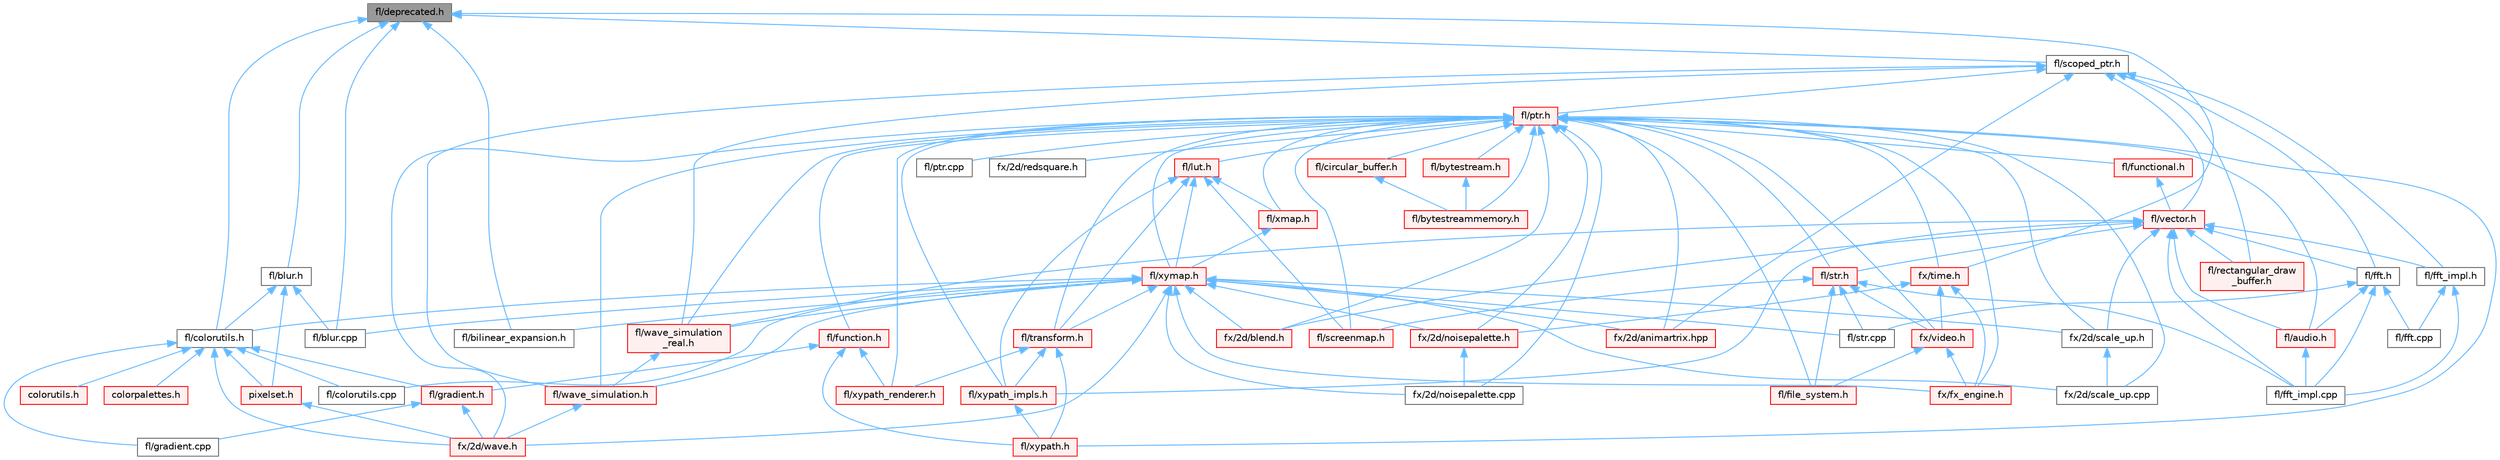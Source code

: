digraph "fl/deprecated.h"
{
 // INTERACTIVE_SVG=YES
 // LATEX_PDF_SIZE
  bgcolor="transparent";
  edge [fontname=Helvetica,fontsize=10,labelfontname=Helvetica,labelfontsize=10];
  node [fontname=Helvetica,fontsize=10,shape=box,height=0.2,width=0.4];
  Node1 [id="Node000001",label="fl/deprecated.h",height=0.2,width=0.4,color="gray40", fillcolor="grey60", style="filled", fontcolor="black",tooltip=" "];
  Node1 -> Node2 [id="edge1_Node000001_Node000002",dir="back",color="steelblue1",style="solid",tooltip=" "];
  Node2 [id="Node000002",label="fl/bilinear_expansion.h",height=0.2,width=0.4,color="grey40", fillcolor="white", style="filled",URL="$da/d34/bilinear__expansion_8h.html",tooltip="Demonstrates how to mix noise generation with color palettes on a 2D LED matrix."];
  Node1 -> Node3 [id="edge2_Node000001_Node000003",dir="back",color="steelblue1",style="solid",tooltip=" "];
  Node3 [id="Node000003",label="fl/blur.cpp",height=0.2,width=0.4,color="grey40", fillcolor="white", style="filled",URL="$de/dc8/blur_8cpp.html",tooltip=" "];
  Node1 -> Node4 [id="edge3_Node000001_Node000004",dir="back",color="steelblue1",style="solid",tooltip=" "];
  Node4 [id="Node000004",label="fl/blur.h",height=0.2,width=0.4,color="grey40", fillcolor="white", style="filled",URL="$d4/df5/blur_8h.html",tooltip=" "];
  Node4 -> Node3 [id="edge4_Node000004_Node000003",dir="back",color="steelblue1",style="solid",tooltip=" "];
  Node4 -> Node5 [id="edge5_Node000004_Node000005",dir="back",color="steelblue1",style="solid",tooltip=" "];
  Node5 [id="Node000005",label="fl/colorutils.h",height=0.2,width=0.4,color="grey40", fillcolor="white", style="filled",URL="$d7/df9/fl_2colorutils_8h.html",tooltip="Utility functions for color fill, palettes, blending, and more."];
  Node5 -> Node6 [id="edge6_Node000005_Node000006",dir="back",color="steelblue1",style="solid",tooltip=" "];
  Node6 [id="Node000006",label="colorpalettes.h",height=0.2,width=0.4,color="red", fillcolor="#FFF0F0", style="filled",URL="$dc/dcc/colorpalettes_8h.html",tooltip="Declarations for the predefined color palettes supplied by FastLED."];
  Node5 -> Node146 [id="edge7_Node000005_Node000146",dir="back",color="steelblue1",style="solid",tooltip=" "];
  Node146 [id="Node000146",label="colorutils.h",height=0.2,width=0.4,color="red", fillcolor="#FFF0F0", style="filled",URL="$d1/dfb/colorutils_8h.html",tooltip=" "];
  Node5 -> Node108 [id="edge8_Node000005_Node000108",dir="back",color="steelblue1",style="solid",tooltip=" "];
  Node108 [id="Node000108",label="fl/colorutils.cpp",height=0.2,width=0.4,color="grey40", fillcolor="white", style="filled",URL="$da/d2d/colorutils_8cpp.html",tooltip="Misc utility functions for palettes, blending, and more."];
  Node5 -> Node147 [id="edge9_Node000005_Node000147",dir="back",color="steelblue1",style="solid",tooltip=" "];
  Node147 [id="Node000147",label="fl/gradient.cpp",height=0.2,width=0.4,color="grey40", fillcolor="white", style="filled",URL="$d3/d77/gradient_8cpp.html",tooltip=" "];
  Node5 -> Node148 [id="edge10_Node000005_Node000148",dir="back",color="steelblue1",style="solid",tooltip=" "];
  Node148 [id="Node000148",label="fl/gradient.h",height=0.2,width=0.4,color="red", fillcolor="#FFF0F0", style="filled",URL="$db/dfe/gradient_8h.html",tooltip=" "];
  Node148 -> Node147 [id="edge11_Node000148_Node000147",dir="back",color="steelblue1",style="solid",tooltip=" "];
  Node148 -> Node138 [id="edge12_Node000148_Node000138",dir="back",color="steelblue1",style="solid",tooltip=" "];
  Node138 [id="Node000138",label="fx/2d/wave.h",height=0.2,width=0.4,color="red", fillcolor="#FFF0F0", style="filled",URL="$de/de9/src_2fx_22d_2wave_8h.html",tooltip=" "];
  Node5 -> Node138 [id="edge13_Node000005_Node000138",dir="back",color="steelblue1",style="solid",tooltip=" "];
  Node5 -> Node136 [id="edge14_Node000005_Node000136",dir="back",color="steelblue1",style="solid",tooltip=" "];
  Node136 [id="Node000136",label="pixelset.h",height=0.2,width=0.4,color="red", fillcolor="#FFF0F0", style="filled",URL="$d4/d46/pixelset_8h.html",tooltip="Declares classes for managing logical groups of LEDs."];
  Node136 -> Node138 [id="edge15_Node000136_Node000138",dir="back",color="steelblue1",style="solid",tooltip=" "];
  Node4 -> Node136 [id="edge16_Node000004_Node000136",dir="back",color="steelblue1",style="solid",tooltip=" "];
  Node1 -> Node5 [id="edge17_Node000001_Node000005",dir="back",color="steelblue1",style="solid",tooltip=" "];
  Node1 -> Node153 [id="edge18_Node000001_Node000153",dir="back",color="steelblue1",style="solid",tooltip=" "];
  Node153 [id="Node000153",label="fl/scoped_ptr.h",height=0.2,width=0.4,color="grey40", fillcolor="white", style="filled",URL="$d0/d44/scoped__ptr_8h.html",tooltip=" "];
  Node153 -> Node154 [id="edge19_Node000153_Node000154",dir="back",color="steelblue1",style="solid",tooltip=" "];
  Node154 [id="Node000154",label="fl/fft.h",height=0.2,width=0.4,color="grey40", fillcolor="white", style="filled",URL="$d7/d76/fft_8h.html",tooltip=" "];
  Node154 -> Node155 [id="edge20_Node000154_Node000155",dir="back",color="steelblue1",style="solid",tooltip=" "];
  Node155 [id="Node000155",label="fl/audio.h",height=0.2,width=0.4,color="red", fillcolor="#FFF0F0", style="filled",URL="$da/d09/audio_8h.html",tooltip=" "];
  Node155 -> Node109 [id="edge21_Node000155_Node000109",dir="back",color="steelblue1",style="solid",tooltip=" "];
  Node109 [id="Node000109",label="fl/fft_impl.cpp",height=0.2,width=0.4,color="grey40", fillcolor="white", style="filled",URL="$d1/dff/fft__impl_8cpp.html",tooltip=" "];
  Node154 -> Node167 [id="edge22_Node000154_Node000167",dir="back",color="steelblue1",style="solid",tooltip=" "];
  Node167 [id="Node000167",label="fl/fft.cpp",height=0.2,width=0.4,color="grey40", fillcolor="white", style="filled",URL="$db/d03/fft_8cpp.html",tooltip=" "];
  Node154 -> Node109 [id="edge23_Node000154_Node000109",dir="back",color="steelblue1",style="solid",tooltip=" "];
  Node154 -> Node168 [id="edge24_Node000154_Node000168",dir="back",color="steelblue1",style="solid",tooltip=" "];
  Node168 [id="Node000168",label="fl/str.cpp",height=0.2,width=0.4,color="grey40", fillcolor="white", style="filled",URL="$d1/d1f/str_8cpp.html",tooltip=" "];
  Node153 -> Node169 [id="edge25_Node000153_Node000169",dir="back",color="steelblue1",style="solid",tooltip=" "];
  Node169 [id="Node000169",label="fl/fft_impl.h",height=0.2,width=0.4,color="grey40", fillcolor="white", style="filled",URL="$df/d73/fft__impl_8h.html",tooltip=" "];
  Node169 -> Node167 [id="edge26_Node000169_Node000167",dir="back",color="steelblue1",style="solid",tooltip=" "];
  Node169 -> Node109 [id="edge27_Node000169_Node000109",dir="back",color="steelblue1",style="solid",tooltip=" "];
  Node153 -> Node170 [id="edge28_Node000153_Node000170",dir="back",color="steelblue1",style="solid",tooltip=" "];
  Node170 [id="Node000170",label="fl/ptr.h",height=0.2,width=0.4,color="red", fillcolor="#FFF0F0", style="filled",URL="$dd/d98/ptr_8h.html",tooltip=" "];
  Node170 -> Node155 [id="edge29_Node000170_Node000155",dir="back",color="steelblue1",style="solid",tooltip=" "];
  Node170 -> Node171 [id="edge30_Node000170_Node000171",dir="back",color="steelblue1",style="solid",tooltip=" "];
  Node171 [id="Node000171",label="fl/bytestream.h",height=0.2,width=0.4,color="red", fillcolor="#FFF0F0", style="filled",URL="$dd/d2b/bytestream_8h.html",tooltip=" "];
  Node171 -> Node172 [id="edge31_Node000171_Node000172",dir="back",color="steelblue1",style="solid",tooltip=" "];
  Node172 [id="Node000172",label="fl/bytestreammemory.h",height=0.2,width=0.4,color="red", fillcolor="#FFF0F0", style="filled",URL="$d1/d24/bytestreammemory_8h.html",tooltip=" "];
  Node170 -> Node172 [id="edge32_Node000170_Node000172",dir="back",color="steelblue1",style="solid",tooltip=" "];
  Node170 -> Node181 [id="edge33_Node000170_Node000181",dir="back",color="steelblue1",style="solid",tooltip=" "];
  Node181 [id="Node000181",label="fl/circular_buffer.h",height=0.2,width=0.4,color="red", fillcolor="#FFF0F0", style="filled",URL="$d9/d43/circular__buffer_8h.html",tooltip=" "];
  Node181 -> Node172 [id="edge34_Node000181_Node000172",dir="back",color="steelblue1",style="solid",tooltip=" "];
  Node170 -> Node182 [id="edge35_Node000170_Node000182",dir="back",color="steelblue1",style="solid",tooltip=" "];
  Node182 [id="Node000182",label="fl/file_system.h",height=0.2,width=0.4,color="red", fillcolor="#FFF0F0", style="filled",URL="$d6/d8d/file__system_8h.html",tooltip=" "];
  Node170 -> Node184 [id="edge36_Node000170_Node000184",dir="back",color="steelblue1",style="solid",tooltip=" "];
  Node184 [id="Node000184",label="fl/function.h",height=0.2,width=0.4,color="red", fillcolor="#FFF0F0", style="filled",URL="$dd/d67/function_8h.html",tooltip=" "];
  Node184 -> Node148 [id="edge37_Node000184_Node000148",dir="back",color="steelblue1",style="solid",tooltip=" "];
  Node184 -> Node186 [id="edge38_Node000184_Node000186",dir="back",color="steelblue1",style="solid",tooltip=" "];
  Node186 [id="Node000186",label="fl/xypath.h",height=0.2,width=0.4,color="red", fillcolor="#FFF0F0", style="filled",URL="$d5/df2/xypath_8h.html",tooltip=" "];
  Node184 -> Node193 [id="edge39_Node000184_Node000193",dir="back",color="steelblue1",style="solid",tooltip=" "];
  Node193 [id="Node000193",label="fl/xypath_renderer.h",height=0.2,width=0.4,color="red", fillcolor="#FFF0F0", style="filled",URL="$d2/d88/xypath__renderer_8h.html",tooltip=" "];
  Node170 -> Node194 [id="edge40_Node000170_Node000194",dir="back",color="steelblue1",style="solid",tooltip=" "];
  Node194 [id="Node000194",label="fl/functional.h",height=0.2,width=0.4,color="red", fillcolor="#FFF0F0", style="filled",URL="$d8/dea/functional_8h.html",tooltip=" "];
  Node194 -> Node196 [id="edge41_Node000194_Node000196",dir="back",color="steelblue1",style="solid",tooltip=" "];
  Node196 [id="Node000196",label="fl/vector.h",height=0.2,width=0.4,color="red", fillcolor="#FFF0F0", style="filled",URL="$d6/d68/vector_8h.html",tooltip=" "];
  Node196 -> Node155 [id="edge42_Node000196_Node000155",dir="back",color="steelblue1",style="solid",tooltip=" "];
  Node196 -> Node154 [id="edge43_Node000196_Node000154",dir="back",color="steelblue1",style="solid",tooltip=" "];
  Node196 -> Node109 [id="edge44_Node000196_Node000109",dir="back",color="steelblue1",style="solid",tooltip=" "];
  Node196 -> Node169 [id="edge45_Node000196_Node000169",dir="back",color="steelblue1",style="solid",tooltip=" "];
  Node196 -> Node213 [id="edge46_Node000196_Node000213",dir="back",color="steelblue1",style="solid",tooltip=" "];
  Node213 [id="Node000213",label="fl/rectangular_draw\l_buffer.h",height=0.2,width=0.4,color="red", fillcolor="#FFF0F0", style="filled",URL="$d9/df3/rectangular__draw__buffer_8h.html",tooltip=" "];
  Node196 -> Node219 [id="edge47_Node000196_Node000219",dir="back",color="steelblue1",style="solid",tooltip=" "];
  Node219 [id="Node000219",label="fl/str.h",height=0.2,width=0.4,color="red", fillcolor="#FFF0F0", style="filled",URL="$d1/d93/str_8h.html",tooltip=" "];
  Node219 -> Node109 [id="edge48_Node000219_Node000109",dir="back",color="steelblue1",style="solid",tooltip=" "];
  Node219 -> Node182 [id="edge49_Node000219_Node000182",dir="back",color="steelblue1",style="solid",tooltip=" "];
  Node219 -> Node216 [id="edge50_Node000219_Node000216",dir="back",color="steelblue1",style="solid",tooltip=" "];
  Node216 [id="Node000216",label="fl/screenmap.h",height=0.2,width=0.4,color="red", fillcolor="#FFF0F0", style="filled",URL="$d7/d97/screenmap_8h.html",tooltip=" "];
  Node219 -> Node168 [id="edge51_Node000219_Node000168",dir="back",color="steelblue1",style="solid",tooltip=" "];
  Node219 -> Node255 [id="edge52_Node000219_Node000255",dir="back",color="steelblue1",style="solid",tooltip=" "];
  Node255 [id="Node000255",label="fx/video.h",height=0.2,width=0.4,color="red", fillcolor="#FFF0F0", style="filled",URL="$dd/d78/video_8h.html",tooltip=" "];
  Node255 -> Node182 [id="edge53_Node000255_Node000182",dir="back",color="steelblue1",style="solid",tooltip=" "];
  Node255 -> Node161 [id="edge54_Node000255_Node000161",dir="back",color="steelblue1",style="solid",tooltip=" "];
  Node161 [id="Node000161",label="fx/fx_engine.h",height=0.2,width=0.4,color="red", fillcolor="#FFF0F0", style="filled",URL="$d9/d3c/fx__engine_8h.html",tooltip=" "];
  Node196 -> Node246 [id="edge55_Node000196_Node000246",dir="back",color="steelblue1",style="solid",tooltip=" "];
  Node246 [id="Node000246",label="fl/wave_simulation\l_real.h",height=0.2,width=0.4,color="red", fillcolor="#FFF0F0", style="filled",URL="$dd/d8e/wave__simulation__real_8h.html",tooltip=" "];
  Node246 -> Node205 [id="edge56_Node000246_Node000205",dir="back",color="steelblue1",style="solid",tooltip=" "];
  Node205 [id="Node000205",label="fl/wave_simulation.h",height=0.2,width=0.4,color="red", fillcolor="#FFF0F0", style="filled",URL="$dc/d36/wave__simulation_8h.html",tooltip=" "];
  Node205 -> Node138 [id="edge57_Node000205_Node000138",dir="back",color="steelblue1",style="solid",tooltip=" "];
  Node196 -> Node231 [id="edge58_Node000196_Node000231",dir="back",color="steelblue1",style="solid",tooltip=" "];
  Node231 [id="Node000231",label="fl/xypath_impls.h",height=0.2,width=0.4,color="red", fillcolor="#FFF0F0", style="filled",URL="$d8/d5f/xypath__impls_8h.html",tooltip=" "];
  Node231 -> Node186 [id="edge59_Node000231_Node000186",dir="back",color="steelblue1",style="solid",tooltip=" "];
  Node196 -> Node248 [id="edge60_Node000196_Node000248",dir="back",color="steelblue1",style="solid",tooltip=" "];
  Node248 [id="Node000248",label="fx/2d/blend.h",height=0.2,width=0.4,color="red", fillcolor="#FFF0F0", style="filled",URL="$d8/d4e/blend_8h.html",tooltip=" "];
  Node196 -> Node245 [id="edge61_Node000196_Node000245",dir="back",color="steelblue1",style="solid",tooltip=" "];
  Node245 [id="Node000245",label="fx/2d/scale_up.h",height=0.2,width=0.4,color="grey40", fillcolor="white", style="filled",URL="$d2/d74/scale__up_8h.html",tooltip="Expands a grid using bilinear interpolation and scaling up."];
  Node245 -> Node121 [id="edge62_Node000245_Node000121",dir="back",color="steelblue1",style="solid",tooltip=" "];
  Node121 [id="Node000121",label="fx/2d/scale_up.cpp",height=0.2,width=0.4,color="grey40", fillcolor="white", style="filled",URL="$dc/d8c/scale__up_8cpp.html",tooltip=" "];
  Node170 -> Node228 [id="edge63_Node000170_Node000228",dir="back",color="steelblue1",style="solid",tooltip=" "];
  Node228 [id="Node000228",label="fl/lut.h",height=0.2,width=0.4,color="red", fillcolor="#FFF0F0", style="filled",URL="$db/d54/lut_8h.html",tooltip=" "];
  Node228 -> Node216 [id="edge64_Node000228_Node000216",dir="back",color="steelblue1",style="solid",tooltip=" "];
  Node228 -> Node230 [id="edge65_Node000228_Node000230",dir="back",color="steelblue1",style="solid",tooltip=" "];
  Node230 [id="Node000230",label="fl/transform.h",height=0.2,width=0.4,color="red", fillcolor="#FFF0F0", style="filled",URL="$d2/d80/transform_8h.html",tooltip=" "];
  Node230 -> Node186 [id="edge66_Node000230_Node000186",dir="back",color="steelblue1",style="solid",tooltip=" "];
  Node230 -> Node231 [id="edge67_Node000230_Node000231",dir="back",color="steelblue1",style="solid",tooltip=" "];
  Node230 -> Node193 [id="edge68_Node000230_Node000193",dir="back",color="steelblue1",style="solid",tooltip=" "];
  Node228 -> Node232 [id="edge69_Node000228_Node000232",dir="back",color="steelblue1",style="solid",tooltip=" "];
  Node232 [id="Node000232",label="fl/xmap.h",height=0.2,width=0.4,color="red", fillcolor="#FFF0F0", style="filled",URL="$dd/dcc/xmap_8h.html",tooltip=" "];
  Node232 -> Node234 [id="edge70_Node000232_Node000234",dir="back",color="steelblue1",style="solid",tooltip=" "];
  Node234 [id="Node000234",label="fl/xymap.h",height=0.2,width=0.4,color="red", fillcolor="#FFF0F0", style="filled",URL="$da/d61/xymap_8h.html",tooltip=" "];
  Node234 -> Node2 [id="edge71_Node000234_Node000002",dir="back",color="steelblue1",style="solid",tooltip=" "];
  Node234 -> Node3 [id="edge72_Node000234_Node000003",dir="back",color="steelblue1",style="solid",tooltip=" "];
  Node234 -> Node108 [id="edge73_Node000234_Node000108",dir="back",color="steelblue1",style="solid",tooltip=" "];
  Node234 -> Node5 [id="edge74_Node000234_Node000005",dir="back",color="steelblue1",style="solid",tooltip=" "];
  Node234 -> Node168 [id="edge75_Node000234_Node000168",dir="back",color="steelblue1",style="solid",tooltip=" "];
  Node234 -> Node230 [id="edge76_Node000234_Node000230",dir="back",color="steelblue1",style="solid",tooltip=" "];
  Node234 -> Node205 [id="edge77_Node000234_Node000205",dir="back",color="steelblue1",style="solid",tooltip=" "];
  Node234 -> Node246 [id="edge78_Node000234_Node000246",dir="back",color="steelblue1",style="solid",tooltip=" "];
  Node234 -> Node135 [id="edge79_Node000234_Node000135",dir="back",color="steelblue1",style="solid",tooltip=" "];
  Node135 [id="Node000135",label="fx/2d/animartrix.hpp",height=0.2,width=0.4,color="red", fillcolor="#FFF0F0", style="filled",URL="$d3/dc3/animartrix_8hpp.html",tooltip=" "];
  Node234 -> Node248 [id="edge80_Node000234_Node000248",dir="back",color="steelblue1",style="solid",tooltip=" "];
  Node234 -> Node118 [id="edge81_Node000234_Node000118",dir="back",color="steelblue1",style="solid",tooltip=" "];
  Node118 [id="Node000118",label="fx/2d/noisepalette.cpp",height=0.2,width=0.4,color="grey40", fillcolor="white", style="filled",URL="$d6/d66/noisepalette_8cpp.html",tooltip=" "];
  Node234 -> Node119 [id="edge82_Node000234_Node000119",dir="back",color="steelblue1",style="solid",tooltip=" "];
  Node119 [id="Node000119",label="fx/2d/noisepalette.h",height=0.2,width=0.4,color="red", fillcolor="#FFF0F0", style="filled",URL="$d6/dc7/noisepalette_8h.html",tooltip="Demonstrates how to mix noise generation with color palettes on a 2D LED matrix."];
  Node119 -> Node118 [id="edge83_Node000119_Node000118",dir="back",color="steelblue1",style="solid",tooltip=" "];
  Node234 -> Node121 [id="edge84_Node000234_Node000121",dir="back",color="steelblue1",style="solid",tooltip=" "];
  Node234 -> Node245 [id="edge85_Node000234_Node000245",dir="back",color="steelblue1",style="solid",tooltip=" "];
  Node234 -> Node138 [id="edge86_Node000234_Node000138",dir="back",color="steelblue1",style="solid",tooltip=" "];
  Node234 -> Node161 [id="edge87_Node000234_Node000161",dir="back",color="steelblue1",style="solid",tooltip=" "];
  Node228 -> Node234 [id="edge88_Node000228_Node000234",dir="back",color="steelblue1",style="solid",tooltip=" "];
  Node228 -> Node231 [id="edge89_Node000228_Node000231",dir="back",color="steelblue1",style="solid",tooltip=" "];
  Node170 -> Node280 [id="edge90_Node000170_Node000280",dir="back",color="steelblue1",style="solid",tooltip=" "];
  Node280 [id="Node000280",label="fl/ptr.cpp",height=0.2,width=0.4,color="grey40", fillcolor="white", style="filled",URL="$df/dc6/ptr_8cpp.html",tooltip=" "];
  Node170 -> Node216 [id="edge91_Node000170_Node000216",dir="back",color="steelblue1",style="solid",tooltip=" "];
  Node170 -> Node219 [id="edge92_Node000170_Node000219",dir="back",color="steelblue1",style="solid",tooltip=" "];
  Node170 -> Node230 [id="edge93_Node000170_Node000230",dir="back",color="steelblue1",style="solid",tooltip=" "];
  Node170 -> Node205 [id="edge94_Node000170_Node000205",dir="back",color="steelblue1",style="solid",tooltip=" "];
  Node170 -> Node246 [id="edge95_Node000170_Node000246",dir="back",color="steelblue1",style="solid",tooltip=" "];
  Node170 -> Node232 [id="edge96_Node000170_Node000232",dir="back",color="steelblue1",style="solid",tooltip=" "];
  Node170 -> Node234 [id="edge97_Node000170_Node000234",dir="back",color="steelblue1",style="solid",tooltip=" "];
  Node170 -> Node186 [id="edge98_Node000170_Node000186",dir="back",color="steelblue1",style="solid",tooltip=" "];
  Node170 -> Node231 [id="edge99_Node000170_Node000231",dir="back",color="steelblue1",style="solid",tooltip=" "];
  Node170 -> Node193 [id="edge100_Node000170_Node000193",dir="back",color="steelblue1",style="solid",tooltip=" "];
  Node170 -> Node135 [id="edge101_Node000170_Node000135",dir="back",color="steelblue1",style="solid",tooltip=" "];
  Node170 -> Node248 [id="edge102_Node000170_Node000248",dir="back",color="steelblue1",style="solid",tooltip=" "];
  Node170 -> Node118 [id="edge103_Node000170_Node000118",dir="back",color="steelblue1",style="solid",tooltip=" "];
  Node170 -> Node119 [id="edge104_Node000170_Node000119",dir="back",color="steelblue1",style="solid",tooltip=" "];
  Node170 -> Node120 [id="edge105_Node000170_Node000120",dir="back",color="steelblue1",style="solid",tooltip=" "];
  Node120 [id="Node000120",label="fx/2d/redsquare.h",height=0.2,width=0.4,color="grey40", fillcolor="white", style="filled",URL="$d3/db8/redsquare_8h.html",tooltip=" "];
  Node170 -> Node121 [id="edge106_Node000170_Node000121",dir="back",color="steelblue1",style="solid",tooltip=" "];
  Node170 -> Node245 [id="edge107_Node000170_Node000245",dir="back",color="steelblue1",style="solid",tooltip=" "];
  Node170 -> Node138 [id="edge108_Node000170_Node000138",dir="back",color="steelblue1",style="solid",tooltip=" "];
  Node170 -> Node161 [id="edge109_Node000170_Node000161",dir="back",color="steelblue1",style="solid",tooltip=" "];
  Node170 -> Node281 [id="edge110_Node000170_Node000281",dir="back",color="steelblue1",style="solid",tooltip=" "];
  Node281 [id="Node000281",label="fx/time.h",height=0.2,width=0.4,color="red", fillcolor="#FFF0F0", style="filled",URL="$de/df7/time_8h.html",tooltip=" "];
  Node281 -> Node119 [id="edge111_Node000281_Node000119",dir="back",color="steelblue1",style="solid",tooltip=" "];
  Node281 -> Node161 [id="edge112_Node000281_Node000161",dir="back",color="steelblue1",style="solid",tooltip=" "];
  Node281 -> Node255 [id="edge113_Node000281_Node000255",dir="back",color="steelblue1",style="solid",tooltip=" "];
  Node170 -> Node255 [id="edge114_Node000170_Node000255",dir="back",color="steelblue1",style="solid",tooltip=" "];
  Node153 -> Node213 [id="edge115_Node000153_Node000213",dir="back",color="steelblue1",style="solid",tooltip=" "];
  Node153 -> Node196 [id="edge116_Node000153_Node000196",dir="back",color="steelblue1",style="solid",tooltip=" "];
  Node153 -> Node205 [id="edge117_Node000153_Node000205",dir="back",color="steelblue1",style="solid",tooltip=" "];
  Node153 -> Node246 [id="edge118_Node000153_Node000246",dir="back",color="steelblue1",style="solid",tooltip=" "];
  Node153 -> Node135 [id="edge119_Node000153_Node000135",dir="back",color="steelblue1",style="solid",tooltip=" "];
  Node1 -> Node281 [id="edge120_Node000001_Node000281",dir="back",color="steelblue1",style="solid",tooltip=" "];
}
